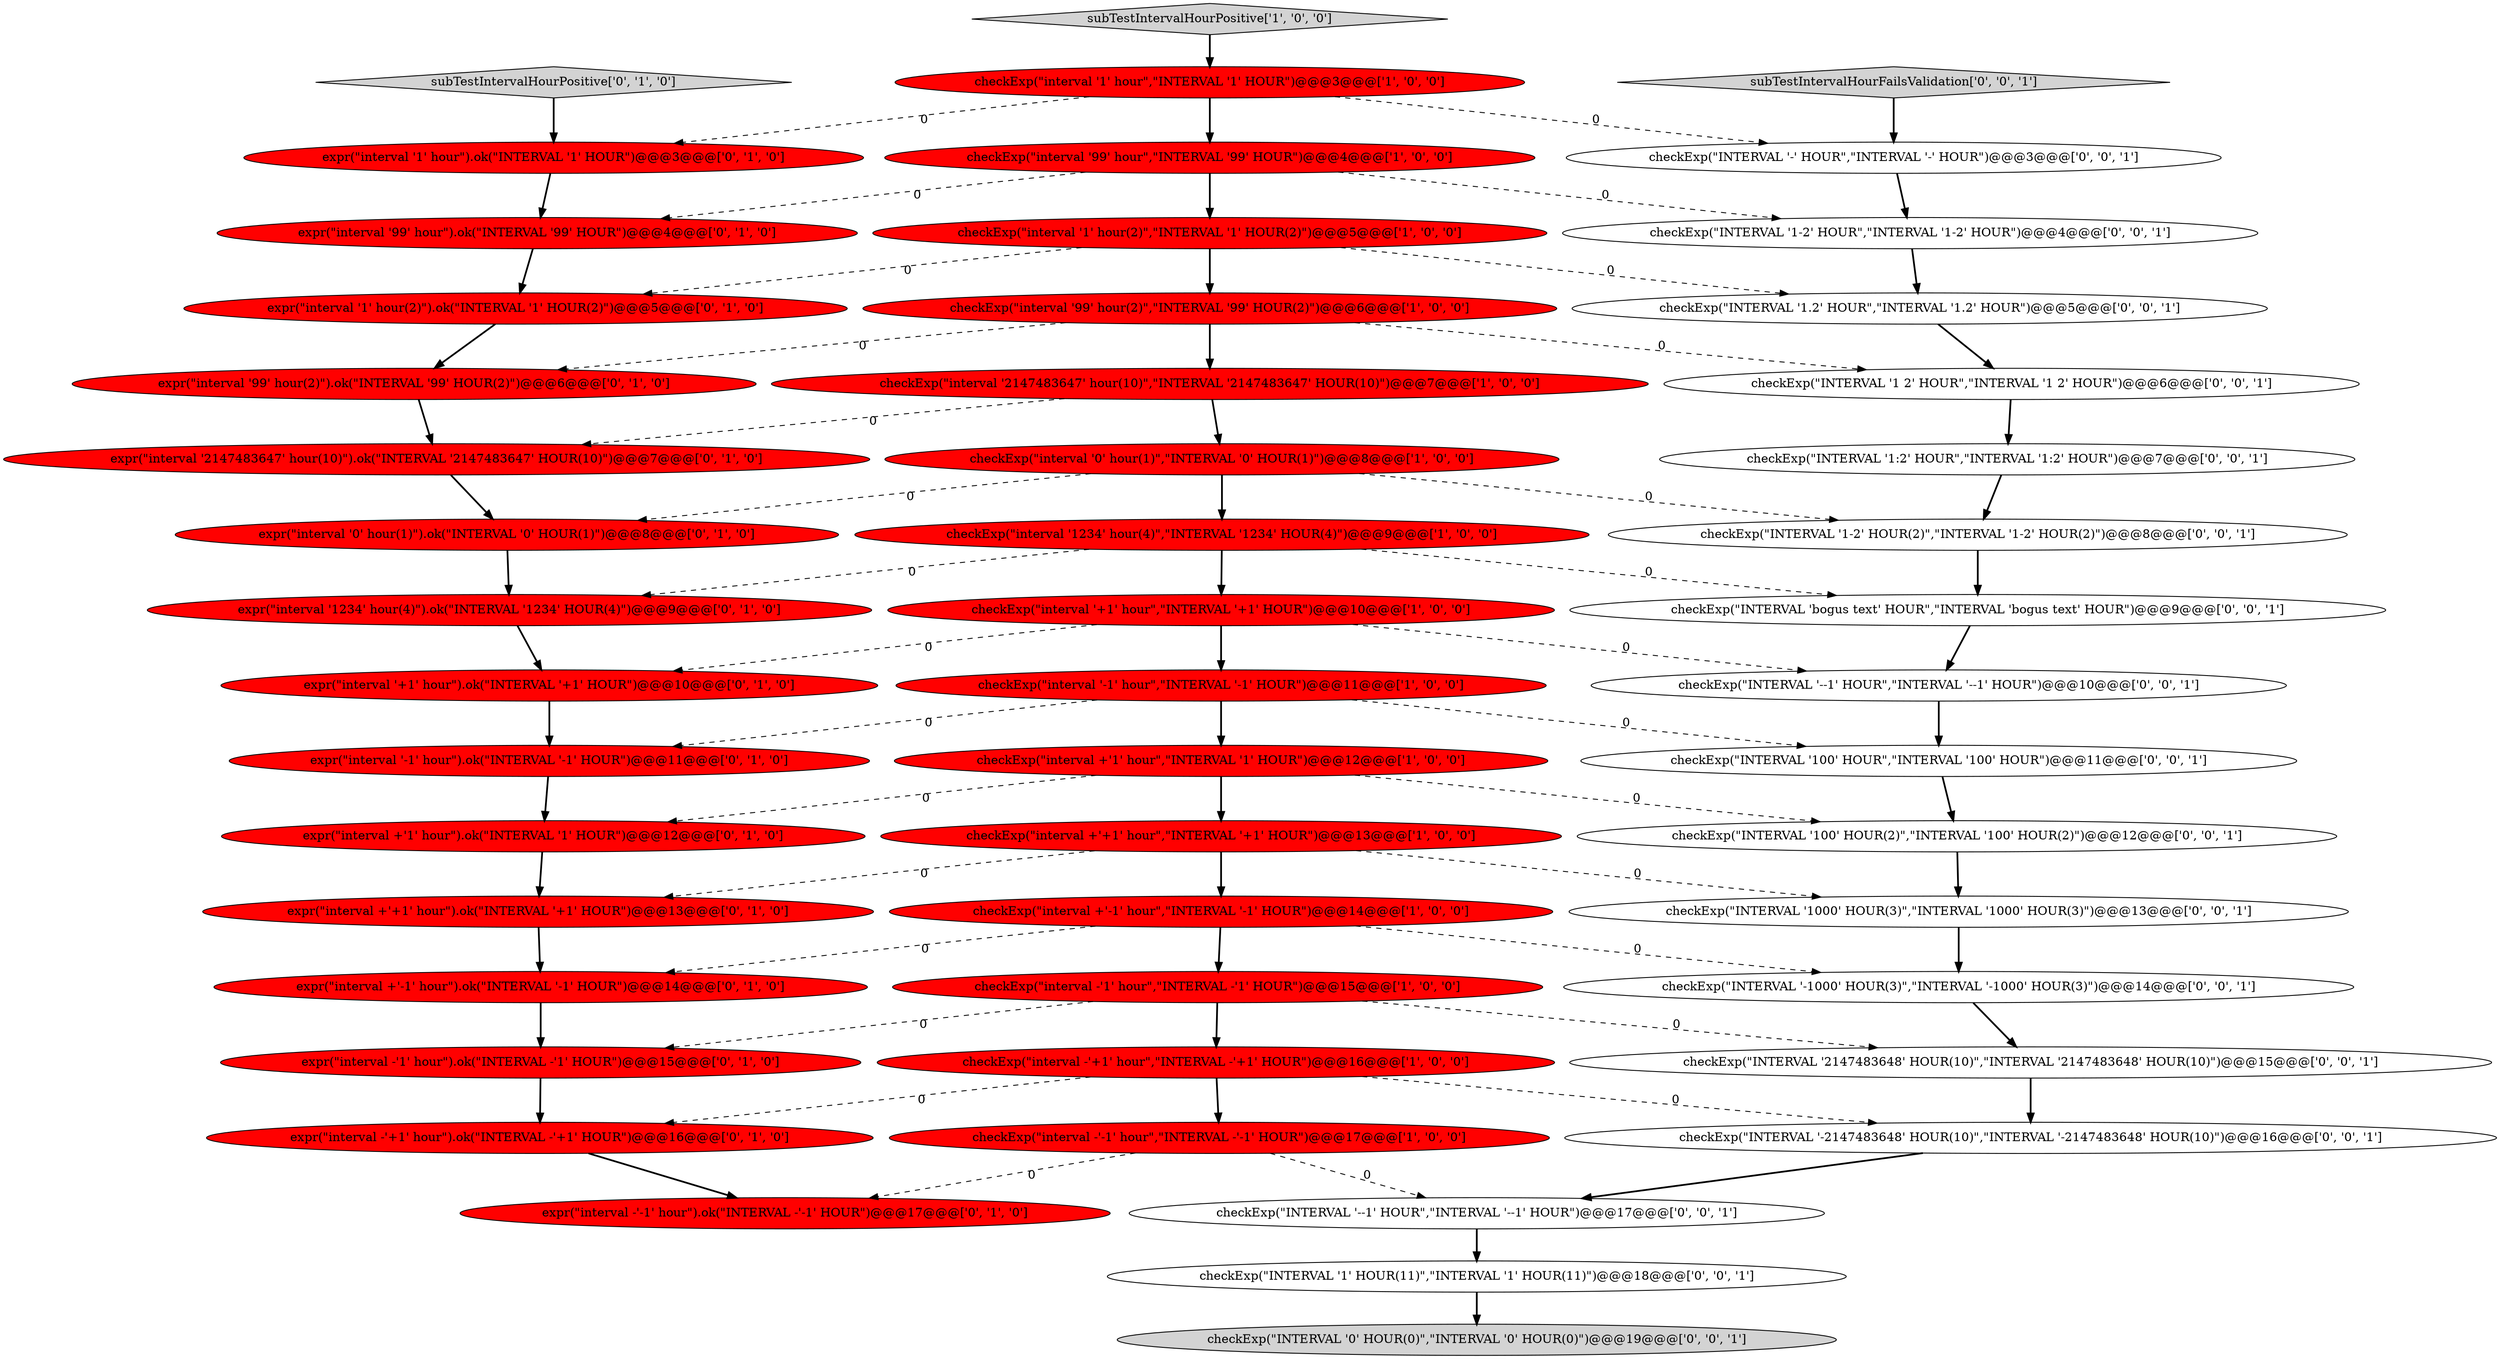 digraph {
30 [style = filled, label = "expr(\"interval '99' hour(2)\").ok(\"INTERVAL '99' HOUR(2)\")@@@6@@@['0', '1', '0']", fillcolor = red, shape = ellipse image = "AAA1AAABBB2BBB"];
46 [style = filled, label = "checkExp(\"INTERVAL '2147483648' HOUR(10)\",\"INTERVAL '2147483648' HOUR(10)\")@@@15@@@['0', '0', '1']", fillcolor = white, shape = ellipse image = "AAA0AAABBB3BBB"];
17 [style = filled, label = "expr(\"interval -'-1' hour\").ok(\"INTERVAL -'-1' HOUR\")@@@17@@@['0', '1', '0']", fillcolor = red, shape = ellipse image = "AAA1AAABBB2BBB"];
19 [style = filled, label = "expr(\"interval '1234' hour(4)\").ok(\"INTERVAL '1234' HOUR(4)\")@@@9@@@['0', '1', '0']", fillcolor = red, shape = ellipse image = "AAA1AAABBB2BBB"];
47 [style = filled, label = "checkExp(\"INTERVAL '1:2' HOUR\",\"INTERVAL '1:2' HOUR\")@@@7@@@['0', '0', '1']", fillcolor = white, shape = ellipse image = "AAA0AAABBB3BBB"];
3 [style = filled, label = "checkExp(\"interval -'1' hour\",\"INTERVAL -'1' HOUR\")@@@15@@@['1', '0', '0']", fillcolor = red, shape = ellipse image = "AAA1AAABBB1BBB"];
7 [style = filled, label = "checkExp(\"interval '99' hour\",\"INTERVAL '99' HOUR\")@@@4@@@['1', '0', '0']", fillcolor = red, shape = ellipse image = "AAA1AAABBB1BBB"];
0 [style = filled, label = "checkExp(\"interval -'+1' hour\",\"INTERVAL -'+1' HOUR\")@@@16@@@['1', '0', '0']", fillcolor = red, shape = ellipse image = "AAA1AAABBB1BBB"];
39 [style = filled, label = "checkExp(\"INTERVAL '1000' HOUR(3)\",\"INTERVAL '1000' HOUR(3)\")@@@13@@@['0', '0', '1']", fillcolor = white, shape = ellipse image = "AAA0AAABBB3BBB"];
40 [style = filled, label = "checkExp(\"INTERVAL '1' HOUR(11)\",\"INTERVAL '1' HOUR(11)\")@@@18@@@['0', '0', '1']", fillcolor = white, shape = ellipse image = "AAA0AAABBB3BBB"];
20 [style = filled, label = "subTestIntervalHourPositive['0', '1', '0']", fillcolor = lightgray, shape = diamond image = "AAA0AAABBB2BBB"];
16 [style = filled, label = "expr(\"interval '+1' hour\").ok(\"INTERVAL '+1' HOUR\")@@@10@@@['0', '1', '0']", fillcolor = red, shape = ellipse image = "AAA1AAABBB2BBB"];
33 [style = filled, label = "checkExp(\"INTERVAL '1 2' HOUR\",\"INTERVAL '1 2' HOUR\")@@@6@@@['0', '0', '1']", fillcolor = white, shape = ellipse image = "AAA0AAABBB3BBB"];
25 [style = filled, label = "expr(\"interval +'-1' hour\").ok(\"INTERVAL '-1' HOUR\")@@@14@@@['0', '1', '0']", fillcolor = red, shape = ellipse image = "AAA1AAABBB2BBB"];
6 [style = filled, label = "checkExp(\"interval '2147483647' hour(10)\",\"INTERVAL '2147483647' HOUR(10)\")@@@7@@@['1', '0', '0']", fillcolor = red, shape = ellipse image = "AAA1AAABBB1BBB"];
35 [style = filled, label = "checkExp(\"INTERVAL '--1' HOUR\",\"INTERVAL '--1' HOUR\")@@@17@@@['0', '0', '1']", fillcolor = white, shape = ellipse image = "AAA0AAABBB3BBB"];
41 [style = filled, label = "checkExp(\"INTERVAL '-2147483648' HOUR(10)\",\"INTERVAL '-2147483648' HOUR(10)\")@@@16@@@['0', '0', '1']", fillcolor = white, shape = ellipse image = "AAA0AAABBB3BBB"];
22 [style = filled, label = "expr(\"interval +'1' hour\").ok(\"INTERVAL '1' HOUR\")@@@12@@@['0', '1', '0']", fillcolor = red, shape = ellipse image = "AAA1AAABBB2BBB"];
14 [style = filled, label = "checkExp(\"interval '+1' hour\",\"INTERVAL '+1' HOUR\")@@@10@@@['1', '0', '0']", fillcolor = red, shape = ellipse image = "AAA1AAABBB1BBB"];
12 [style = filled, label = "checkExp(\"interval '1' hour\",\"INTERVAL '1' HOUR\")@@@3@@@['1', '0', '0']", fillcolor = red, shape = ellipse image = "AAA1AAABBB1BBB"];
34 [style = filled, label = "checkExp(\"INTERVAL '1-2' HOUR\",\"INTERVAL '1-2' HOUR\")@@@4@@@['0', '0', '1']", fillcolor = white, shape = ellipse image = "AAA0AAABBB3BBB"];
1 [style = filled, label = "checkExp(\"interval '0' hour(1)\",\"INTERVAL '0' HOUR(1)\")@@@8@@@['1', '0', '0']", fillcolor = red, shape = ellipse image = "AAA1AAABBB1BBB"];
23 [style = filled, label = "expr(\"interval '2147483647' hour(10)\").ok(\"INTERVAL '2147483647' HOUR(10)\")@@@7@@@['0', '1', '0']", fillcolor = red, shape = ellipse image = "AAA1AAABBB2BBB"];
5 [style = filled, label = "checkExp(\"interval -'-1' hour\",\"INTERVAL -'-1' HOUR\")@@@17@@@['1', '0', '0']", fillcolor = red, shape = ellipse image = "AAA1AAABBB1BBB"];
29 [style = filled, label = "expr(\"interval '1' hour(2)\").ok(\"INTERVAL '1' HOUR(2)\")@@@5@@@['0', '1', '0']", fillcolor = red, shape = ellipse image = "AAA1AAABBB2BBB"];
37 [style = filled, label = "checkExp(\"INTERVAL '1.2' HOUR\",\"INTERVAL '1.2' HOUR\")@@@5@@@['0', '0', '1']", fillcolor = white, shape = ellipse image = "AAA0AAABBB3BBB"];
4 [style = filled, label = "checkExp(\"interval +'+1' hour\",\"INTERVAL '+1' HOUR\")@@@13@@@['1', '0', '0']", fillcolor = red, shape = ellipse image = "AAA1AAABBB1BBB"];
49 [style = filled, label = "checkExp(\"INTERVAL 'bogus text' HOUR\",\"INTERVAL 'bogus text' HOUR\")@@@9@@@['0', '0', '1']", fillcolor = white, shape = ellipse image = "AAA0AAABBB3BBB"];
28 [style = filled, label = "expr(\"interval -'1' hour\").ok(\"INTERVAL -'1' HOUR\")@@@15@@@['0', '1', '0']", fillcolor = red, shape = ellipse image = "AAA1AAABBB2BBB"];
44 [style = filled, label = "checkExp(\"INTERVAL '100' HOUR(2)\",\"INTERVAL '100' HOUR(2)\")@@@12@@@['0', '0', '1']", fillcolor = white, shape = ellipse image = "AAA0AAABBB3BBB"];
15 [style = filled, label = "checkExp(\"interval +'1' hour\",\"INTERVAL '1' HOUR\")@@@12@@@['1', '0', '0']", fillcolor = red, shape = ellipse image = "AAA1AAABBB1BBB"];
24 [style = filled, label = "expr(\"interval +'+1' hour\").ok(\"INTERVAL '+1' HOUR\")@@@13@@@['0', '1', '0']", fillcolor = red, shape = ellipse image = "AAA1AAABBB2BBB"];
18 [style = filled, label = "expr(\"interval '0' hour(1)\").ok(\"INTERVAL '0' HOUR(1)\")@@@8@@@['0', '1', '0']", fillcolor = red, shape = ellipse image = "AAA1AAABBB2BBB"];
31 [style = filled, label = "expr(\"interval '-1' hour\").ok(\"INTERVAL '-1' HOUR\")@@@11@@@['0', '1', '0']", fillcolor = red, shape = ellipse image = "AAA1AAABBB2BBB"];
2 [style = filled, label = "subTestIntervalHourPositive['1', '0', '0']", fillcolor = lightgray, shape = diamond image = "AAA0AAABBB1BBB"];
48 [style = filled, label = "checkExp(\"INTERVAL '0' HOUR(0)\",\"INTERVAL '0' HOUR(0)\")@@@19@@@['0', '0', '1']", fillcolor = lightgray, shape = ellipse image = "AAA0AAABBB3BBB"];
45 [style = filled, label = "checkExp(\"INTERVAL '100' HOUR\",\"INTERVAL '100' HOUR\")@@@11@@@['0', '0', '1']", fillcolor = white, shape = ellipse image = "AAA0AAABBB3BBB"];
27 [style = filled, label = "expr(\"interval -'+1' hour\").ok(\"INTERVAL -'+1' HOUR\")@@@16@@@['0', '1', '0']", fillcolor = red, shape = ellipse image = "AAA1AAABBB2BBB"];
36 [style = filled, label = "checkExp(\"INTERVAL '--1' HOUR\",\"INTERVAL '--1' HOUR\")@@@10@@@['0', '0', '1']", fillcolor = white, shape = ellipse image = "AAA0AAABBB3BBB"];
26 [style = filled, label = "expr(\"interval '1' hour\").ok(\"INTERVAL '1' HOUR\")@@@3@@@['0', '1', '0']", fillcolor = red, shape = ellipse image = "AAA1AAABBB2BBB"];
11 [style = filled, label = "checkExp(\"interval +'-1' hour\",\"INTERVAL '-1' HOUR\")@@@14@@@['1', '0', '0']", fillcolor = red, shape = ellipse image = "AAA1AAABBB1BBB"];
10 [style = filled, label = "checkExp(\"interval '-1' hour\",\"INTERVAL '-1' HOUR\")@@@11@@@['1', '0', '0']", fillcolor = red, shape = ellipse image = "AAA1AAABBB1BBB"];
21 [style = filled, label = "expr(\"interval '99' hour\").ok(\"INTERVAL '99' HOUR\")@@@4@@@['0', '1', '0']", fillcolor = red, shape = ellipse image = "AAA1AAABBB2BBB"];
42 [style = filled, label = "checkExp(\"INTERVAL '-' HOUR\",\"INTERVAL '-' HOUR\")@@@3@@@['0', '0', '1']", fillcolor = white, shape = ellipse image = "AAA0AAABBB3BBB"];
32 [style = filled, label = "checkExp(\"INTERVAL '1-2' HOUR(2)\",\"INTERVAL '1-2' HOUR(2)\")@@@8@@@['0', '0', '1']", fillcolor = white, shape = ellipse image = "AAA0AAABBB3BBB"];
38 [style = filled, label = "subTestIntervalHourFailsValidation['0', '0', '1']", fillcolor = lightgray, shape = diamond image = "AAA0AAABBB3BBB"];
9 [style = filled, label = "checkExp(\"interval '99' hour(2)\",\"INTERVAL '99' HOUR(2)\")@@@6@@@['1', '0', '0']", fillcolor = red, shape = ellipse image = "AAA1AAABBB1BBB"];
13 [style = filled, label = "checkExp(\"interval '1234' hour(4)\",\"INTERVAL '1234' HOUR(4)\")@@@9@@@['1', '0', '0']", fillcolor = red, shape = ellipse image = "AAA1AAABBB1BBB"];
43 [style = filled, label = "checkExp(\"INTERVAL '-1000' HOUR(3)\",\"INTERVAL '-1000' HOUR(3)\")@@@14@@@['0', '0', '1']", fillcolor = white, shape = ellipse image = "AAA0AAABBB3BBB"];
8 [style = filled, label = "checkExp(\"interval '1' hour(2)\",\"INTERVAL '1' HOUR(2)\")@@@5@@@['1', '0', '0']", fillcolor = red, shape = ellipse image = "AAA1AAABBB1BBB"];
42->34 [style = bold, label=""];
8->37 [style = dashed, label="0"];
25->28 [style = bold, label=""];
7->21 [style = dashed, label="0"];
3->28 [style = dashed, label="0"];
10->45 [style = dashed, label="0"];
10->15 [style = bold, label=""];
31->22 [style = bold, label=""];
40->48 [style = bold, label=""];
29->30 [style = bold, label=""];
20->26 [style = bold, label=""];
32->49 [style = bold, label=""];
30->23 [style = bold, label=""];
39->43 [style = bold, label=""];
18->19 [style = bold, label=""];
10->31 [style = dashed, label="0"];
14->10 [style = bold, label=""];
3->46 [style = dashed, label="0"];
15->44 [style = dashed, label="0"];
1->18 [style = dashed, label="0"];
0->27 [style = dashed, label="0"];
4->39 [style = dashed, label="0"];
13->19 [style = dashed, label="0"];
1->32 [style = dashed, label="0"];
14->36 [style = dashed, label="0"];
7->8 [style = bold, label=""];
44->39 [style = bold, label=""];
38->42 [style = bold, label=""];
45->44 [style = bold, label=""];
1->13 [style = bold, label=""];
12->7 [style = bold, label=""];
43->46 [style = bold, label=""];
2->12 [style = bold, label=""];
3->0 [style = bold, label=""];
9->6 [style = bold, label=""];
19->16 [style = bold, label=""];
26->21 [style = bold, label=""];
46->41 [style = bold, label=""];
15->22 [style = dashed, label="0"];
12->26 [style = dashed, label="0"];
9->33 [style = dashed, label="0"];
6->1 [style = bold, label=""];
35->40 [style = bold, label=""];
12->42 [style = dashed, label="0"];
21->29 [style = bold, label=""];
47->32 [style = bold, label=""];
5->17 [style = dashed, label="0"];
0->41 [style = dashed, label="0"];
33->47 [style = bold, label=""];
34->37 [style = bold, label=""];
5->35 [style = dashed, label="0"];
11->3 [style = bold, label=""];
16->31 [style = bold, label=""];
24->25 [style = bold, label=""];
6->23 [style = dashed, label="0"];
15->4 [style = bold, label=""];
8->9 [style = bold, label=""];
27->17 [style = bold, label=""];
11->25 [style = dashed, label="0"];
7->34 [style = dashed, label="0"];
13->49 [style = dashed, label="0"];
11->43 [style = dashed, label="0"];
28->27 [style = bold, label=""];
22->24 [style = bold, label=""];
36->45 [style = bold, label=""];
14->16 [style = dashed, label="0"];
37->33 [style = bold, label=""];
4->11 [style = bold, label=""];
4->24 [style = dashed, label="0"];
13->14 [style = bold, label=""];
23->18 [style = bold, label=""];
8->29 [style = dashed, label="0"];
9->30 [style = dashed, label="0"];
49->36 [style = bold, label=""];
0->5 [style = bold, label=""];
41->35 [style = bold, label=""];
}
